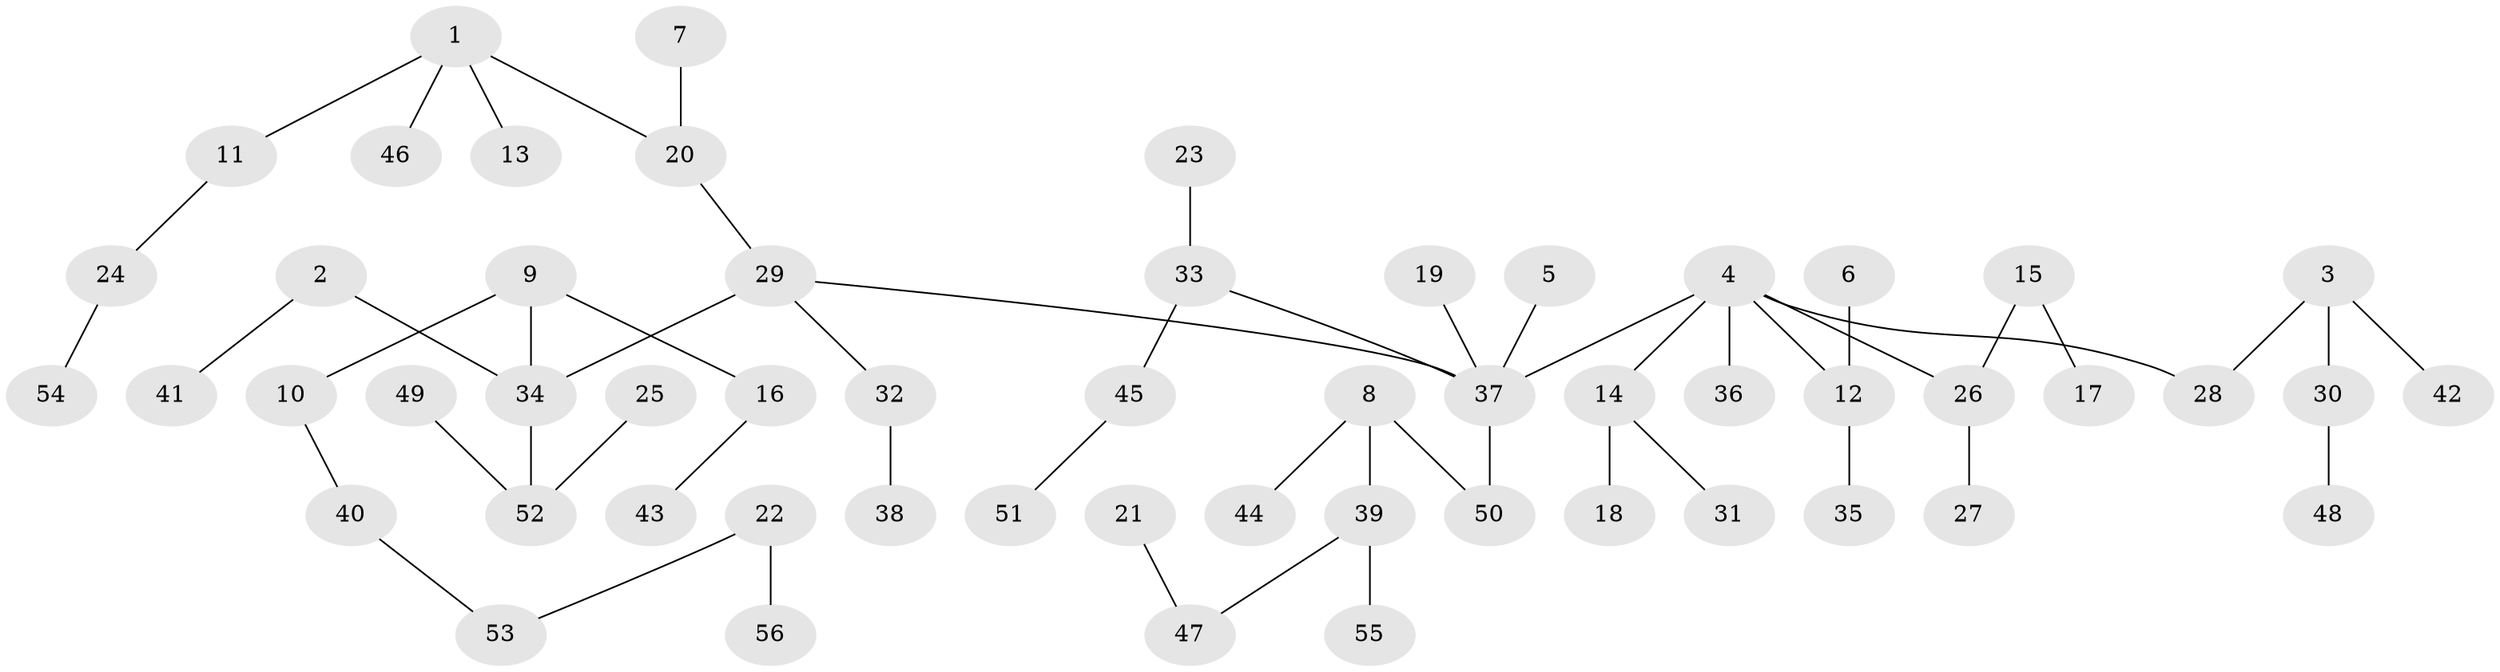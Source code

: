 // original degree distribution, {6: 0.018018018018018018, 7: 0.018018018018018018, 4: 0.0990990990990991, 3: 0.10810810810810811, 2: 0.2702702702702703, 1: 0.4864864864864865}
// Generated by graph-tools (version 1.1) at 2025/02/03/09/25 03:02:31]
// undirected, 56 vertices, 55 edges
graph export_dot {
graph [start="1"]
  node [color=gray90,style=filled];
  1;
  2;
  3;
  4;
  5;
  6;
  7;
  8;
  9;
  10;
  11;
  12;
  13;
  14;
  15;
  16;
  17;
  18;
  19;
  20;
  21;
  22;
  23;
  24;
  25;
  26;
  27;
  28;
  29;
  30;
  31;
  32;
  33;
  34;
  35;
  36;
  37;
  38;
  39;
  40;
  41;
  42;
  43;
  44;
  45;
  46;
  47;
  48;
  49;
  50;
  51;
  52;
  53;
  54;
  55;
  56;
  1 -- 11 [weight=1.0];
  1 -- 13 [weight=1.0];
  1 -- 20 [weight=1.0];
  1 -- 46 [weight=1.0];
  2 -- 34 [weight=1.0];
  2 -- 41 [weight=1.0];
  3 -- 28 [weight=1.0];
  3 -- 30 [weight=1.0];
  3 -- 42 [weight=1.0];
  4 -- 12 [weight=1.0];
  4 -- 14 [weight=1.0];
  4 -- 26 [weight=1.0];
  4 -- 28 [weight=1.0];
  4 -- 36 [weight=1.0];
  4 -- 37 [weight=1.0];
  5 -- 37 [weight=1.0];
  6 -- 12 [weight=1.0];
  7 -- 20 [weight=1.0];
  8 -- 39 [weight=1.0];
  8 -- 44 [weight=1.0];
  8 -- 50 [weight=1.0];
  9 -- 10 [weight=1.0];
  9 -- 16 [weight=1.0];
  9 -- 34 [weight=1.0];
  10 -- 40 [weight=1.0];
  11 -- 24 [weight=1.0];
  12 -- 35 [weight=1.0];
  14 -- 18 [weight=1.0];
  14 -- 31 [weight=1.0];
  15 -- 17 [weight=1.0];
  15 -- 26 [weight=1.0];
  16 -- 43 [weight=1.0];
  19 -- 37 [weight=1.0];
  20 -- 29 [weight=1.0];
  21 -- 47 [weight=1.0];
  22 -- 53 [weight=1.0];
  22 -- 56 [weight=1.0];
  23 -- 33 [weight=1.0];
  24 -- 54 [weight=1.0];
  25 -- 52 [weight=1.0];
  26 -- 27 [weight=1.0];
  29 -- 32 [weight=1.0];
  29 -- 34 [weight=1.0];
  29 -- 37 [weight=1.0];
  30 -- 48 [weight=1.0];
  32 -- 38 [weight=1.0];
  33 -- 37 [weight=1.0];
  33 -- 45 [weight=1.0];
  34 -- 52 [weight=1.0];
  37 -- 50 [weight=1.0];
  39 -- 47 [weight=1.0];
  39 -- 55 [weight=1.0];
  40 -- 53 [weight=1.0];
  45 -- 51 [weight=1.0];
  49 -- 52 [weight=1.0];
}
